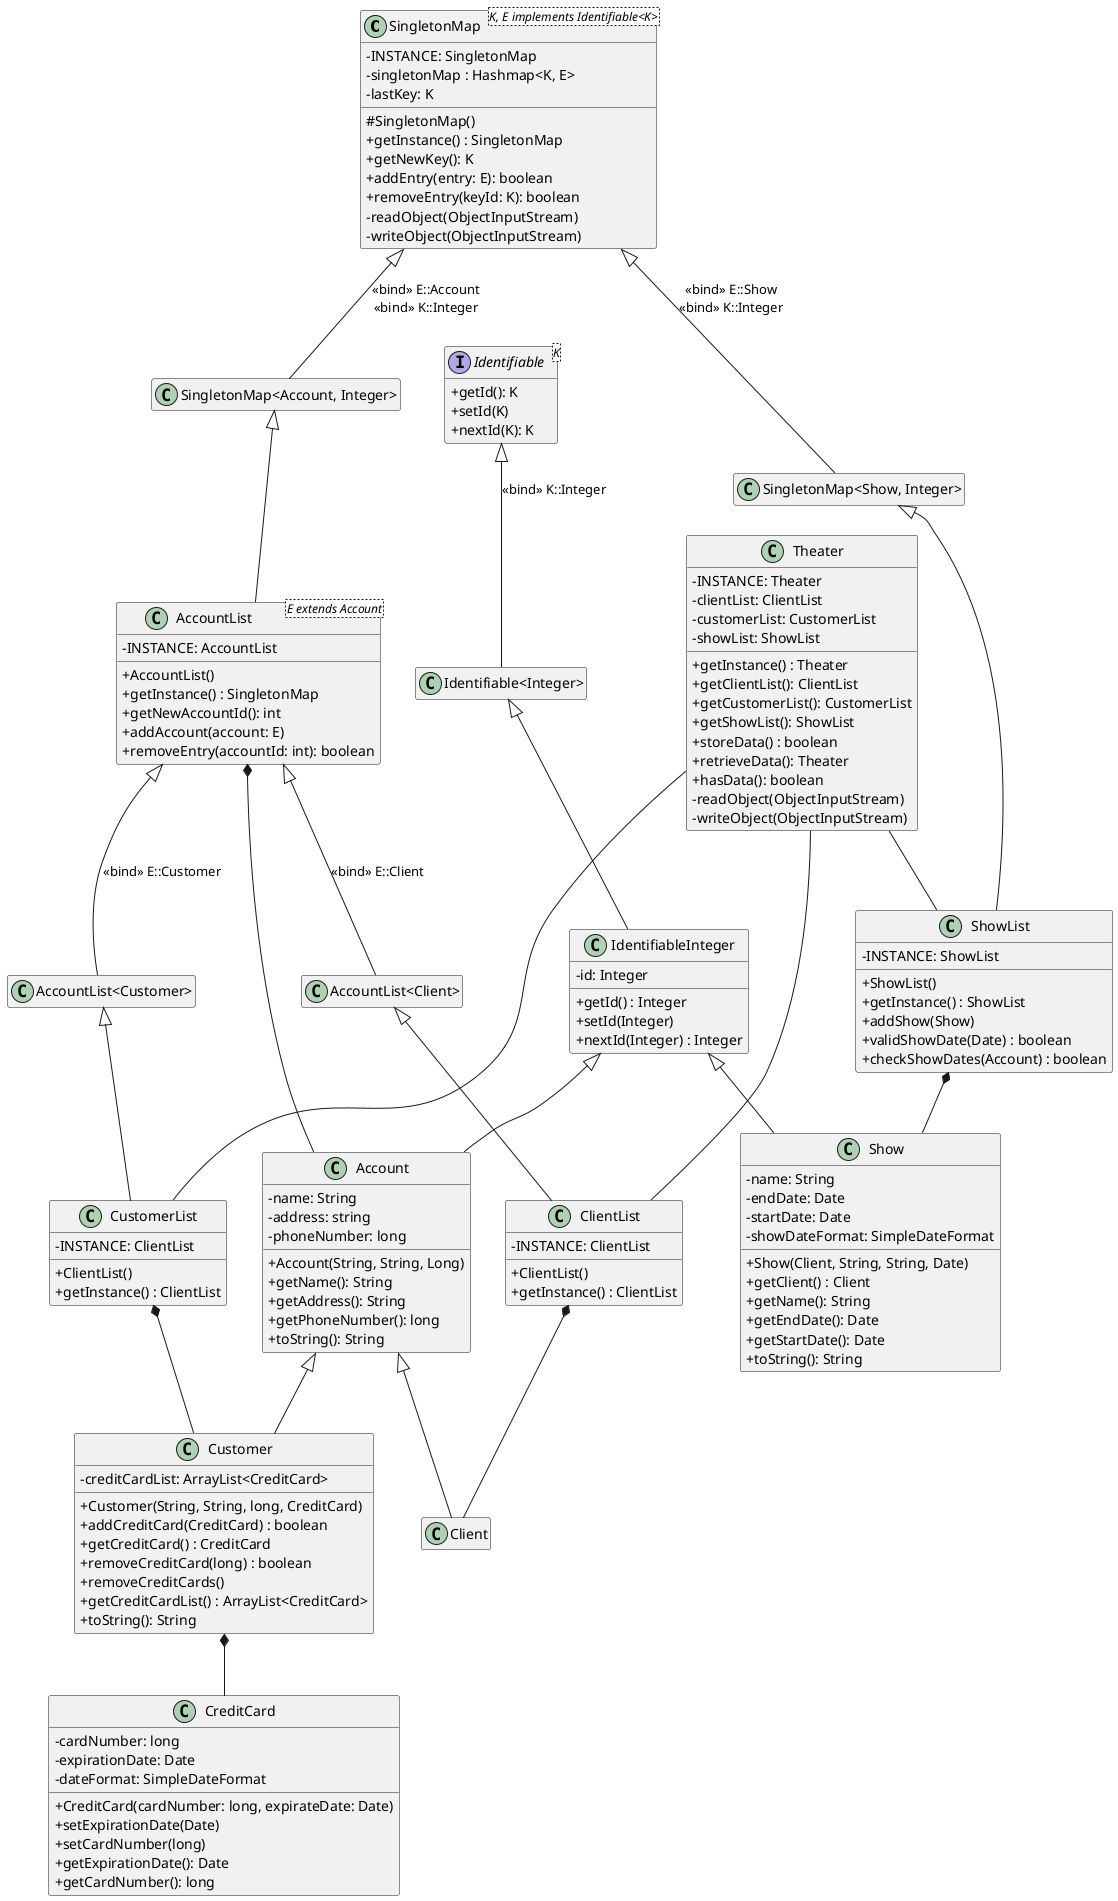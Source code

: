 @startuml
skinparam classAttributeIconSize 0
hide empty members

class SingletonMap<K, E implements Identifiable<K>> {
    -INSTANCE: SingletonMap
    -singletonMap : Hashmap<K, E>
    -lastKey: K
    #SingletonMap()
    +getInstance() : SingletonMap
    +getNewKey(): K
    +addEntry(entry: E): boolean
    +removeEntry(keyId: K): boolean
    -readObject(ObjectInputStream)
    -writeObject(ObjectInputStream)
}

class AccountList<E extends Account> {
    -INSTANCE: AccountList
    +AccountList()
    +getInstance() : SingletonMap
    +getNewAccountId(): int
    +addAccount(account: E)
    +removeEntry(accountId: int): boolean
}

class ClientList {
    -INSTANCE: ClientList
    +ClientList()
    +getInstance() : ClientList
}

class CustomerList {
    -INSTANCE: ClientList
    +ClientList()
    +getInstance() : ClientList
}

class ShowList {
    -INSTANCE: ShowList
    +ShowList()
    +getInstance() : ShowList
    +addShow(Show)
    +validShowDate(Date) : boolean
    +checkShowDates(Account) : boolean

}

interface Identifiable<K> {
    +getId(): K
    +setId(K)
    +nextId(K): K
}

class IdentifiableInteger {
    -id: Integer
    +getId() : Integer
    +setId(Integer)
    +nextId(Integer) : Integer
     
}

class Account {
    -name: String
    -address: string
    -phoneNumber: long
    +Account(String, String, Long)
    +getName(): String
    +getAddress(): String
    +getPhoneNumber(): long
    +toString(): String
}

class Customer {
    -creditCardList: ArrayList<CreditCard>
    +Customer(String, String, long, CreditCard)
    +addCreditCard(CreditCard) : boolean
    +getCreditCard() : CreditCard
    +removeCreditCard(long) : boolean
    +removeCreditCards()
    +getCreditCardList() : ArrayList<CreditCard>
    +toString(): String
}

class Show {
    -name: String
    -endDate: Date
    -startDate: Date
    -showDateFormat: SimpleDateFormat
    +Show(Client, String, String, Date)
    +getClient() : Client
    +getName(): String
    +getEndDate(): Date
    +getStartDate(): Date
    +toString(): String
}

class Theater {
    -INSTANCE: Theater
    -clientList: ClientList
    -customerList: CustomerList
    -showList: ShowList
    +getInstance() : Theater
    +getClientList(): ClientList
    +getCustomerList(): CustomerList
    +getShowList(): ShowList
    +storeData() : boolean
    +retrieveData(): Theater
    +hasData(): boolean
    -readObject(ObjectInputStream)
    -writeObject(ObjectInputStream)
}

class CreditCard {
    -cardNumber: long
    -expirationDate: Date
    -dateFormat: SimpleDateFormat
    +CreditCard(cardNumber: long, expirateDate: Date)
    +setExpirationDate(Date)
    +setCardNumber(long)
    +getExpirationDate(): Date
    +getCardNumber(): long
}

Theater -- "ClientList"
Theater -- "CustomerList"
Theater -- "ShowList"

"Identifiable" <|-- "Identifiable<Integer>" : "«bind» K::Integer"
"Identifiable<Integer>" <|-- "IdentifiableInteger"
SingletonMap <|-- "SingletonMap<Account, Integer>" : "«bind» E::Account\n«bind» K::Integer"
SingletonMap <|-- "SingletonMap<Show, Integer>" : "«bind» E::Show\n«bind» K::Integer"
"SingletonMap<Account, Integer>" <|-- AccountList
"SingletonMap<Show, Integer>" <|-- ShowList
AccountList <|-- "AccountList<Client>" : "«bind» E::Client"
AccountList <|-- "AccountList<Customer>" : "«bind» E::Customer"
"AccountList<Client>" <|-- ClientList
"AccountList<Customer>" <|-- CustomerList

IdentifiableInteger <|-- Account
IdentifiableInteger <|-- Show

Account <|-- Client
Account <|-- Customer

AccountList *-- Account
ClientList *-- Client
CustomerList *-- Customer
ShowList *-- Show

Customer *-- CreditCard
@enduml